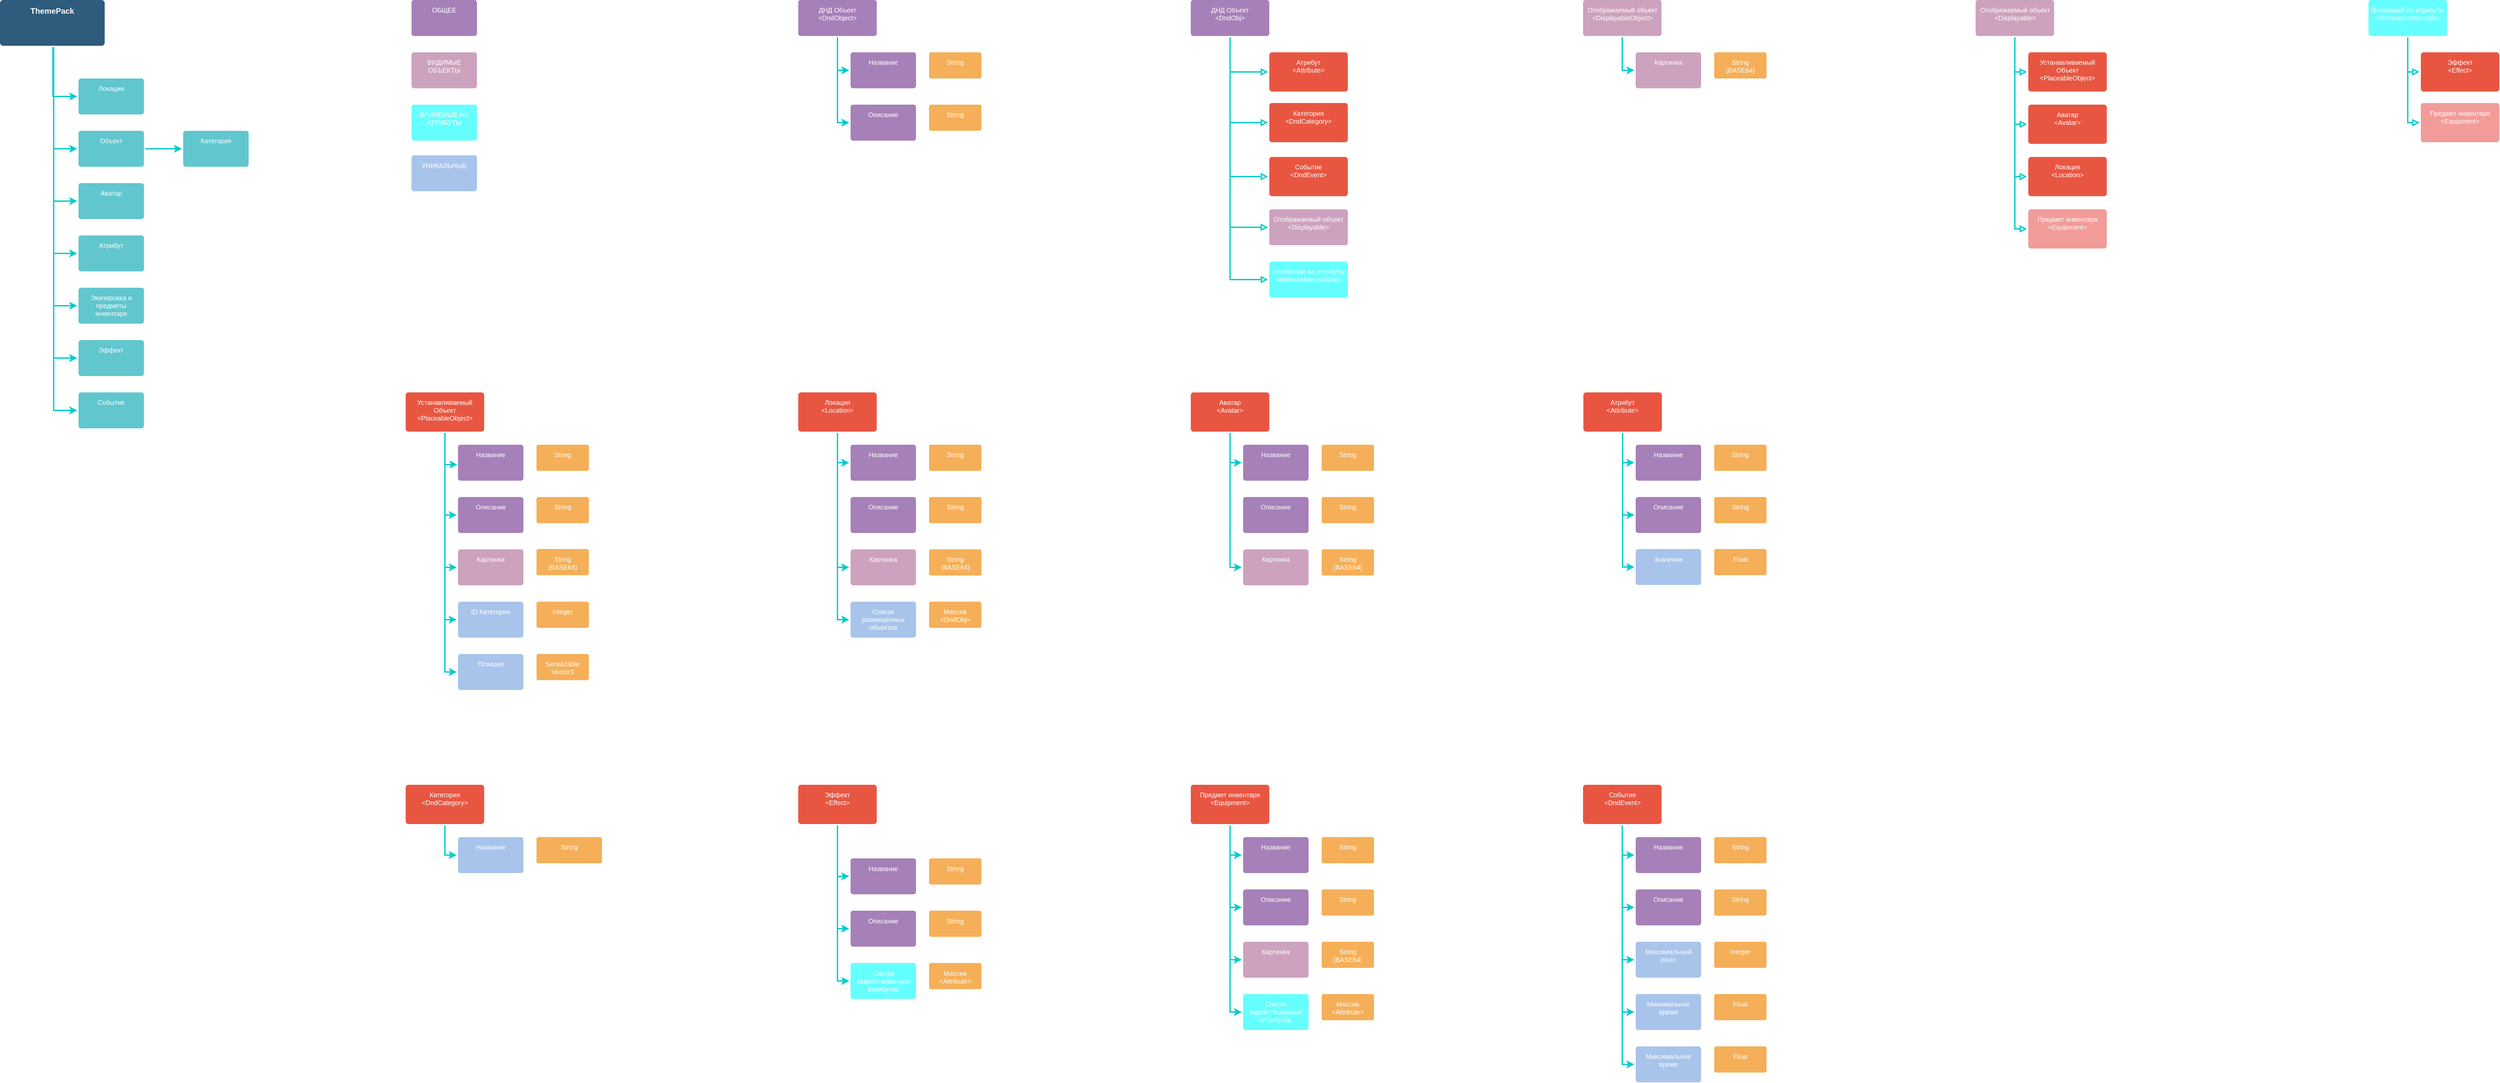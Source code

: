 <mxfile version="11.1.4" type="device"><diagram id="6a731a19-8d31-9384-78a2-239565b7b9f0" name="Page-1"><mxGraphModel dx="3940" dy="3247" grid="1" gridSize="10" guides="1" tooltips="1" connect="1" arrows="1" fold="1" page="1" pageScale="1" pageWidth="600" pageHeight="600" background="#ffffff" math="0" shadow="0"><root><mxCell id="0"/><mxCell id="1" parent="0"/><mxCell id="8OtCLnbZRmKWLnmzmBWZ-3" style="edgeStyle=orthogonalEdgeStyle;rounded=0;orthogonalLoop=1;jettySize=auto;html=1;entryX=0;entryY=0.5;entryDx=0;entryDy=0;strokeWidth=2;strokeColor=#00CCCC;" parent="1" source="8OtCLnbZRmKWLnmzmBWZ-1" target="8OtCLnbZRmKWLnmzmBWZ-2" edge="1"><mxGeometry relative="1" as="geometry"><Array as="points"><mxPoint x="301" y="-412"/></Array></mxGeometry></mxCell><mxCell id="8OtCLnbZRmKWLnmzmBWZ-11" style="edgeStyle=orthogonalEdgeStyle;rounded=0;orthogonalLoop=1;jettySize=auto;html=1;entryX=0;entryY=0.5;entryDx=0;entryDy=0;strokeColor=#00CCCC;strokeWidth=2;" parent="1" source="8OtCLnbZRmKWLnmzmBWZ-1" target="8OtCLnbZRmKWLnmzmBWZ-4" edge="1"><mxGeometry relative="1" as="geometry"><Array as="points"><mxPoint x="302" y="-333"/></Array></mxGeometry></mxCell><mxCell id="8OtCLnbZRmKWLnmzmBWZ-12" style="edgeStyle=orthogonalEdgeStyle;rounded=0;orthogonalLoop=1;jettySize=auto;html=1;entryX=0;entryY=0.5;entryDx=0;entryDy=0;strokeColor=#00CCCC;strokeWidth=2;" parent="1" source="8OtCLnbZRmKWLnmzmBWZ-1" target="8OtCLnbZRmKWLnmzmBWZ-6" edge="1"><mxGeometry relative="1" as="geometry"><Array as="points"><mxPoint x="302" y="-253"/></Array></mxGeometry></mxCell><mxCell id="8OtCLnbZRmKWLnmzmBWZ-13" style="edgeStyle=orthogonalEdgeStyle;rounded=0;orthogonalLoop=1;jettySize=auto;html=1;entryX=0;entryY=0.5;entryDx=0;entryDy=0;strokeColor=#00CCCC;strokeWidth=2;" parent="1" source="8OtCLnbZRmKWLnmzmBWZ-1" target="8OtCLnbZRmKWLnmzmBWZ-7" edge="1"><mxGeometry relative="1" as="geometry"><Array as="points"><mxPoint x="302" y="-173"/></Array></mxGeometry></mxCell><mxCell id="8OtCLnbZRmKWLnmzmBWZ-15" style="edgeStyle=orthogonalEdgeStyle;rounded=0;orthogonalLoop=1;jettySize=auto;html=1;entryX=0;entryY=0.5;entryDx=0;entryDy=0;strokeColor=#00CCCC;strokeWidth=2;" parent="1" source="8OtCLnbZRmKWLnmzmBWZ-1" target="8OtCLnbZRmKWLnmzmBWZ-8" edge="1"><mxGeometry relative="1" as="geometry"><Array as="points"><mxPoint x="302" y="-93"/></Array></mxGeometry></mxCell><mxCell id="8OtCLnbZRmKWLnmzmBWZ-16" style="edgeStyle=orthogonalEdgeStyle;rounded=0;orthogonalLoop=1;jettySize=auto;html=1;entryX=0;entryY=0.5;entryDx=0;entryDy=0;strokeColor=#00CCCC;strokeWidth=2;" parent="1" source="8OtCLnbZRmKWLnmzmBWZ-1" target="8OtCLnbZRmKWLnmzmBWZ-9" edge="1"><mxGeometry relative="1" as="geometry"><Array as="points"><mxPoint x="302" y="-13"/></Array></mxGeometry></mxCell><mxCell id="8OtCLnbZRmKWLnmzmBWZ-17" style="edgeStyle=orthogonalEdgeStyle;rounded=0;orthogonalLoop=1;jettySize=auto;html=1;entryX=0;entryY=0.5;entryDx=0;entryDy=0;strokeColor=#00CCCC;strokeWidth=2;" parent="1" source="8OtCLnbZRmKWLnmzmBWZ-1" target="8OtCLnbZRmKWLnmzmBWZ-10" edge="1"><mxGeometry relative="1" as="geometry"><Array as="points"><mxPoint x="302" y="67"/></Array></mxGeometry></mxCell><mxCell id="8OtCLnbZRmKWLnmzmBWZ-1" value="ThemePack" style="rounded=1;whiteSpace=wrap;html=1;shadow=0;labelBackgroundColor=none;strokeColor=none;strokeWidth=3;fillColor=#2F5B7C;fontFamily=Helvetica;fontSize=12;fontColor=#FFFFFF;align=center;fontStyle=1;spacing=5;arcSize=7;perimeterSpacing=2;verticalAlign=top;" parent="1" vertex="1"><mxGeometry x="220" y="-560" width="160" height="70" as="geometry"/></mxCell><mxCell id="8OtCLnbZRmKWLnmzmBWZ-2" value="Локация" style="rounded=1;whiteSpace=wrap;html=1;shadow=0;labelBackgroundColor=none;strokeColor=none;strokeWidth=3;fillColor=#61C6CE;fontFamily=Helvetica;fontSize=10;fontColor=#FFFFFF;align=center;spacing=5;fontStyle=0;arcSize=7;perimeterSpacing=2;verticalAlign=top;" parent="1" vertex="1"><mxGeometry x="340" y="-440" width="100" height="55" as="geometry"/></mxCell><mxCell id="8OtCLnbZRmKWLnmzmBWZ-19" style="edgeStyle=orthogonalEdgeStyle;rounded=0;orthogonalLoop=1;jettySize=auto;html=1;entryX=0;entryY=0.5;entryDx=0;entryDy=0;strokeColor=#00CCCC;strokeWidth=2;" parent="1" source="8OtCLnbZRmKWLnmzmBWZ-4" target="8OtCLnbZRmKWLnmzmBWZ-18" edge="1"><mxGeometry relative="1" as="geometry"/></mxCell><mxCell id="8OtCLnbZRmKWLnmzmBWZ-4" value="Объект" style="rounded=1;whiteSpace=wrap;html=1;shadow=0;labelBackgroundColor=none;strokeColor=none;strokeWidth=3;fillColor=#61C6CE;fontFamily=Helvetica;fontSize=10;fontColor=#FFFFFF;align=center;spacing=5;fontStyle=0;arcSize=7;perimeterSpacing=2;verticalAlign=top;" parent="1" vertex="1"><mxGeometry x="340" y="-360" width="100" height="55" as="geometry"/></mxCell><mxCell id="8OtCLnbZRmKWLnmzmBWZ-6" value="Аватар" style="rounded=1;whiteSpace=wrap;html=1;shadow=0;labelBackgroundColor=none;strokeColor=none;strokeWidth=3;fillColor=#61C6CE;fontFamily=Helvetica;fontSize=10;fontColor=#FFFFFF;align=center;spacing=5;fontStyle=0;arcSize=7;perimeterSpacing=2;verticalAlign=top;" parent="1" vertex="1"><mxGeometry x="340" y="-280" width="100" height="55" as="geometry"/></mxCell><mxCell id="8OtCLnbZRmKWLnmzmBWZ-7" value="Атрибут" style="rounded=1;whiteSpace=wrap;html=1;shadow=0;labelBackgroundColor=none;strokeColor=none;strokeWidth=3;fillColor=#61C6CE;fontFamily=Helvetica;fontSize=10;fontColor=#FFFFFF;align=center;spacing=5;fontStyle=0;arcSize=7;perimeterSpacing=2;verticalAlign=top;" parent="1" vertex="1"><mxGeometry x="340" y="-200" width="100" height="55" as="geometry"/></mxCell><mxCell id="8OtCLnbZRmKWLnmzmBWZ-8" value="Экипировка и предметы инвентаря" style="rounded=1;whiteSpace=wrap;html=1;shadow=0;labelBackgroundColor=none;strokeColor=none;strokeWidth=3;fillColor=#61C6CE;fontFamily=Helvetica;fontSize=10;fontColor=#FFFFFF;align=center;spacing=5;fontStyle=0;arcSize=7;perimeterSpacing=2;verticalAlign=top;" parent="1" vertex="1"><mxGeometry x="340" y="-120" width="100" height="55" as="geometry"/></mxCell><mxCell id="8OtCLnbZRmKWLnmzmBWZ-9" value="Эффект" style="rounded=1;whiteSpace=wrap;html=1;shadow=0;labelBackgroundColor=none;strokeColor=none;strokeWidth=3;fillColor=#61C6CE;fontFamily=Helvetica;fontSize=10;fontColor=#FFFFFF;align=center;spacing=5;fontStyle=0;arcSize=7;perimeterSpacing=2;verticalAlign=top;" parent="1" vertex="1"><mxGeometry x="340" y="-40" width="100" height="55" as="geometry"/></mxCell><mxCell id="8OtCLnbZRmKWLnmzmBWZ-10" value="Событие" style="rounded=1;whiteSpace=wrap;html=1;shadow=0;labelBackgroundColor=none;strokeColor=none;strokeWidth=3;fillColor=#61C6CE;fontFamily=Helvetica;fontSize=10;fontColor=#FFFFFF;align=center;spacing=5;fontStyle=0;arcSize=7;perimeterSpacing=2;verticalAlign=top;" parent="1" vertex="1"><mxGeometry x="340" y="40" width="100" height="55" as="geometry"/></mxCell><mxCell id="8OtCLnbZRmKWLnmzmBWZ-18" value="Категория" style="rounded=1;whiteSpace=wrap;html=1;shadow=0;labelBackgroundColor=none;strokeColor=none;strokeWidth=3;fillColor=#61C6CE;fontFamily=Helvetica;fontSize=10;fontColor=#FFFFFF;align=center;spacing=5;fontStyle=0;arcSize=7;perimeterSpacing=2;verticalAlign=top;" parent="1" vertex="1"><mxGeometry x="500" y="-360" width="100" height="55" as="geometry"/></mxCell><mxCell id="8OtCLnbZRmKWLnmzmBWZ-22" style="edgeStyle=orthogonalEdgeStyle;rounded=0;orthogonalLoop=1;jettySize=auto;html=1;entryX=0;entryY=0.5;entryDx=0;entryDy=0;strokeColor=#00CCCC;strokeWidth=2;" parent="1" source="8OtCLnbZRmKWLnmzmBWZ-20" target="8OtCLnbZRmKWLnmzmBWZ-21" edge="1"><mxGeometry relative="1" as="geometry"><Array as="points"><mxPoint x="1500" y="148"/></Array></mxGeometry></mxCell><mxCell id="8OtCLnbZRmKWLnmzmBWZ-24" style="edgeStyle=orthogonalEdgeStyle;rounded=0;orthogonalLoop=1;jettySize=auto;html=1;entryX=0;entryY=0.5;entryDx=0;entryDy=0;strokeColor=#00CCCC;strokeWidth=2;" parent="1" source="8OtCLnbZRmKWLnmzmBWZ-20" target="8OtCLnbZRmKWLnmzmBWZ-23" edge="1"><mxGeometry relative="1" as="geometry"><Array as="points"><mxPoint x="1500" y="308"/></Array></mxGeometry></mxCell><mxCell id="8OtCLnbZRmKWLnmzmBWZ-51" style="edgeStyle=orthogonalEdgeStyle;rounded=0;orthogonalLoop=1;jettySize=auto;html=1;entryX=0;entryY=0.5;entryDx=0;entryDy=0;strokeColor=#00CCCC;strokeWidth=2;" parent="1" source="8OtCLnbZRmKWLnmzmBWZ-20" target="8OtCLnbZRmKWLnmzmBWZ-50" edge="1"><mxGeometry relative="1" as="geometry"><Array as="points"><mxPoint x="1500" y="388"/></Array></mxGeometry></mxCell><mxCell id="8OtCLnbZRmKWLnmzmBWZ-20" value="Локация&lt;br&gt;&amp;lt;Location&amp;gt;" style="rounded=1;whiteSpace=wrap;html=1;shadow=0;labelBackgroundColor=none;strokeColor=none;strokeWidth=3;fillColor=#E85642;fontFamily=Helvetica;fontSize=10;fontColor=#FFFFFF;align=center;spacing=5;fontStyle=0;arcSize=7;perimeterSpacing=2;verticalAlign=top;" parent="1" vertex="1"><mxGeometry x="1440" y="40" width="120" height="60" as="geometry"/></mxCell><mxCell id="8OtCLnbZRmKWLnmzmBWZ-21" value="Название" style="rounded=1;whiteSpace=wrap;html=1;shadow=0;labelBackgroundColor=none;strokeColor=none;strokeWidth=3;fillColor=#A680B8;fontFamily=Helvetica;fontSize=10;fontColor=#FFFFFF;align=center;spacing=5;fontStyle=0;arcSize=7;perimeterSpacing=2;verticalAlign=top;" parent="1" vertex="1"><mxGeometry x="1520" y="120" width="100" height="55" as="geometry"/></mxCell><mxCell id="8OtCLnbZRmKWLnmzmBWZ-23" value="Картинка" style="rounded=1;whiteSpace=wrap;html=1;shadow=0;labelBackgroundColor=none;strokeColor=none;strokeWidth=3;fillColor=#CDA2BE;fontFamily=Helvetica;fontSize=10;fontColor=#FFFFFF;align=center;spacing=5;fontStyle=0;arcSize=7;perimeterSpacing=2;verticalAlign=top;" parent="1" vertex="1"><mxGeometry x="1520" y="280" width="100" height="55" as="geometry"/></mxCell><mxCell id="8OtCLnbZRmKWLnmzmBWZ-37" style="edgeStyle=orthogonalEdgeStyle;rounded=0;orthogonalLoop=1;jettySize=auto;html=1;entryX=0.01;entryY=0.549;entryDx=0;entryDy=0;entryPerimeter=0;strokeColor=#00CCCC;strokeWidth=2;" parent="1" source="8OtCLnbZRmKWLnmzmBWZ-25" target="8OtCLnbZRmKWLnmzmBWZ-26" edge="1"><mxGeometry relative="1" as="geometry"><Array as="points"><mxPoint x="900" y="150"/></Array></mxGeometry></mxCell><mxCell id="8OtCLnbZRmKWLnmzmBWZ-39" style="edgeStyle=orthogonalEdgeStyle;rounded=0;orthogonalLoop=1;jettySize=auto;html=1;entryX=0;entryY=0.5;entryDx=0;entryDy=0;strokeColor=#00CCCC;strokeWidth=2;" parent="1" source="8OtCLnbZRmKWLnmzmBWZ-25" target="8OtCLnbZRmKWLnmzmBWZ-38" edge="1"><mxGeometry relative="1" as="geometry"><Array as="points"><mxPoint x="900" y="308"/></Array></mxGeometry></mxCell><mxCell id="8OtCLnbZRmKWLnmzmBWZ-41" style="edgeStyle=orthogonalEdgeStyle;rounded=0;orthogonalLoop=1;jettySize=auto;html=1;entryX=0;entryY=0.5;entryDx=0;entryDy=0;strokeColor=#00CCCC;strokeWidth=2;" parent="1" source="8OtCLnbZRmKWLnmzmBWZ-25" target="8OtCLnbZRmKWLnmzmBWZ-40" edge="1"><mxGeometry relative="1" as="geometry"><Array as="points"><mxPoint x="900" y="387"/></Array></mxGeometry></mxCell><mxCell id="8OtCLnbZRmKWLnmzmBWZ-43" style="edgeStyle=orthogonalEdgeStyle;rounded=0;orthogonalLoop=1;jettySize=auto;html=1;entryX=0;entryY=0.5;entryDx=0;entryDy=0;strokeColor=#00CCCC;strokeWidth=2;" parent="1" source="8OtCLnbZRmKWLnmzmBWZ-25" target="8OtCLnbZRmKWLnmzmBWZ-42" edge="1"><mxGeometry relative="1" as="geometry"><Array as="points"><mxPoint x="900" y="467"/></Array></mxGeometry></mxCell><mxCell id="8OtCLnbZRmKWLnmzmBWZ-91" style="edgeStyle=orthogonalEdgeStyle;rounded=0;orthogonalLoop=1;jettySize=auto;html=1;entryX=0;entryY=0.5;entryDx=0;entryDy=0;strokeColor=#00CCCC;strokeWidth=2;" parent="1" source="8OtCLnbZRmKWLnmzmBWZ-25" target="8OtCLnbZRmKWLnmzmBWZ-87" edge="1"><mxGeometry relative="1" as="geometry"><Array as="points"><mxPoint x="900" y="228"/></Array></mxGeometry></mxCell><mxCell id="8OtCLnbZRmKWLnmzmBWZ-25" value="Устанавливаемый Объект&lt;br&gt;&amp;lt;PlaceableObject&amp;gt;" style="rounded=1;whiteSpace=wrap;html=1;shadow=0;labelBackgroundColor=none;strokeColor=none;strokeWidth=3;fillColor=#E85642;fontFamily=Helvetica;fontSize=10;fontColor=#FFFFFF;align=center;spacing=5;fontStyle=0;arcSize=7;perimeterSpacing=2;verticalAlign=top;" parent="1" vertex="1"><mxGeometry x="840" y="40" width="120" height="60" as="geometry"/></mxCell><mxCell id="8OtCLnbZRmKWLnmzmBWZ-26" value="Название" style="rounded=1;whiteSpace=wrap;html=1;shadow=0;labelBackgroundColor=none;strokeColor=none;strokeWidth=3;fillColor=#A680B8;fontFamily=Helvetica;fontSize=10;fontColor=#FFFFFF;align=center;spacing=5;fontStyle=0;arcSize=7;perimeterSpacing=2;verticalAlign=top;" parent="1" vertex="1"><mxGeometry x="920" y="120" width="100" height="55" as="geometry"/></mxCell><mxCell id="8OtCLnbZRmKWLnmzmBWZ-38" value="Картинка" style="rounded=1;whiteSpace=wrap;html=1;shadow=0;labelBackgroundColor=none;strokeColor=none;strokeWidth=3;fillColor=#CDA2BE;fontFamily=Helvetica;fontSize=10;fontColor=#FFFFFF;align=center;spacing=5;fontStyle=0;arcSize=7;perimeterSpacing=2;verticalAlign=top;" parent="1" vertex="1"><mxGeometry x="920" y="280" width="100" height="55" as="geometry"/></mxCell><mxCell id="8OtCLnbZRmKWLnmzmBWZ-40" value="ID Категории" style="rounded=1;whiteSpace=wrap;html=1;shadow=0;labelBackgroundColor=none;strokeColor=none;strokeWidth=3;fillColor=#A9C4EB;fontFamily=Helvetica;fontSize=10;fontColor=#FFFFFF;align=center;spacing=5;fontStyle=0;arcSize=7;perimeterSpacing=2;verticalAlign=top;" parent="1" vertex="1"><mxGeometry x="920" y="360" width="100" height="55" as="geometry"/></mxCell><mxCell id="8OtCLnbZRmKWLnmzmBWZ-42" value="Позиция" style="rounded=1;whiteSpace=wrap;html=1;shadow=0;labelBackgroundColor=none;strokeColor=none;strokeWidth=3;fillColor=#A9C4EB;fontFamily=Helvetica;fontSize=10;fontColor=#FFFFFF;align=center;spacing=5;fontStyle=0;arcSize=7;perimeterSpacing=2;verticalAlign=top;" parent="1" vertex="1"><mxGeometry x="920" y="440" width="100" height="55" as="geometry"/></mxCell><mxCell id="8OtCLnbZRmKWLnmzmBWZ-45" value="String" style="rounded=1;whiteSpace=wrap;html=1;shadow=0;labelBackgroundColor=none;strokeColor=none;strokeWidth=3;fillColor=#F5AF58;fontFamily=Helvetica;fontSize=10;fontColor=#FFFFFF;align=center;spacing=5;arcSize=7;perimeterSpacing=2;fontStyle=0;verticalAlign=top;" parent="1" vertex="1"><mxGeometry x="1040" y="120" width="80" height="40" as="geometry"/></mxCell><mxCell id="8OtCLnbZRmKWLnmzmBWZ-46" value="String&lt;br&gt;(BASE64)" style="rounded=1;whiteSpace=wrap;html=1;shadow=0;labelBackgroundColor=none;strokeColor=none;strokeWidth=3;fillColor=#F5AF58;fontFamily=Helvetica;fontSize=10;fontColor=#FFFFFF;align=center;spacing=5;arcSize=7;perimeterSpacing=2;fontStyle=0;verticalAlign=top;" parent="1" vertex="1"><mxGeometry x="1040" y="279.5" width="80" height="40" as="geometry"/></mxCell><mxCell id="8OtCLnbZRmKWLnmzmBWZ-47" value="Integer" style="rounded=1;whiteSpace=wrap;html=1;shadow=0;labelBackgroundColor=none;strokeColor=none;strokeWidth=3;fillColor=#F5AF58;fontFamily=Helvetica;fontSize=10;fontColor=#FFFFFF;align=center;spacing=5;arcSize=7;perimeterSpacing=2;fontStyle=0;verticalAlign=top;" parent="1" vertex="1"><mxGeometry x="1040" y="360" width="80" height="40" as="geometry"/></mxCell><mxCell id="8OtCLnbZRmKWLnmzmBWZ-48" value="Serializable Vector3" style="rounded=1;whiteSpace=wrap;html=1;shadow=0;labelBackgroundColor=none;strokeColor=none;strokeWidth=3;fillColor=#F5AF58;fontFamily=Helvetica;fontSize=10;fontColor=#FFFFFF;align=center;spacing=5;arcSize=7;perimeterSpacing=2;fontStyle=0;verticalAlign=top;" parent="1" vertex="1"><mxGeometry x="1040" y="440" width="80" height="40" as="geometry"/></mxCell><mxCell id="8OtCLnbZRmKWLnmzmBWZ-50" value="Список размещенных объектов" style="rounded=1;whiteSpace=wrap;html=1;shadow=0;labelBackgroundColor=none;strokeColor=none;strokeWidth=3;fillColor=#A9C4EB;fontFamily=Helvetica;fontSize=10;fontColor=#FFFFFF;align=center;spacing=5;fontStyle=0;arcSize=7;perimeterSpacing=2;verticalAlign=top;" parent="1" vertex="1"><mxGeometry x="1520" y="360" width="100" height="55" as="geometry"/></mxCell><mxCell id="8OtCLnbZRmKWLnmzmBWZ-52" value="String" style="rounded=1;whiteSpace=wrap;html=1;shadow=0;labelBackgroundColor=none;strokeColor=none;strokeWidth=3;fillColor=#F5AF58;fontFamily=Helvetica;fontSize=10;fontColor=#FFFFFF;align=center;spacing=5;arcSize=7;perimeterSpacing=2;fontStyle=0;verticalAlign=top;" parent="1" vertex="1"><mxGeometry x="1640" y="120" width="80" height="40" as="geometry"/></mxCell><mxCell id="8OtCLnbZRmKWLnmzmBWZ-54" value="String&lt;br&gt;(BASE64)" style="rounded=1;whiteSpace=wrap;html=1;shadow=0;labelBackgroundColor=none;strokeColor=none;strokeWidth=3;fillColor=#F5AF58;fontFamily=Helvetica;fontSize=10;fontColor=#FFFFFF;align=center;spacing=5;arcSize=7;perimeterSpacing=2;fontStyle=0;verticalAlign=top;" parent="1" vertex="1"><mxGeometry x="1640" y="280" width="80" height="40" as="geometry"/></mxCell><mxCell id="8OtCLnbZRmKWLnmzmBWZ-56" value="Массив &amp;lt;DndObj&amp;gt;" style="rounded=1;whiteSpace=wrap;html=1;shadow=0;labelBackgroundColor=none;strokeColor=none;strokeWidth=3;fillColor=#F5AF58;fontFamily=Helvetica;fontSize=10;fontColor=#FFFFFF;align=center;spacing=5;arcSize=7;perimeterSpacing=2;fontStyle=0;verticalAlign=top;" parent="1" vertex="1"><mxGeometry x="1640" y="360" width="80" height="40" as="geometry"/></mxCell><mxCell id="8OtCLnbZRmKWLnmzmBWZ-61" style="edgeStyle=orthogonalEdgeStyle;rounded=0;orthogonalLoop=1;jettySize=auto;html=1;entryX=0;entryY=0.5;entryDx=0;entryDy=0;strokeColor=#00CCCC;strokeWidth=2;" parent="1" source="8OtCLnbZRmKWLnmzmBWZ-57" target="8OtCLnbZRmKWLnmzmBWZ-59" edge="1"><mxGeometry relative="1" as="geometry"><Array as="points"><mxPoint x="900" y="748"/></Array></mxGeometry></mxCell><mxCell id="8OtCLnbZRmKWLnmzmBWZ-57" value="Категория&lt;br&gt;&amp;lt;DndCategory&amp;gt;" style="rounded=1;whiteSpace=wrap;html=1;shadow=0;labelBackgroundColor=none;strokeColor=none;strokeWidth=3;fillColor=#E85642;fontFamily=Helvetica;fontSize=10;fontColor=#FFFFFF;align=center;spacing=5;fontStyle=0;arcSize=7;perimeterSpacing=2;verticalAlign=top;" parent="1" vertex="1"><mxGeometry x="840" y="640" width="120" height="60" as="geometry"/></mxCell><mxCell id="8OtCLnbZRmKWLnmzmBWZ-59" value="Название" style="rounded=1;whiteSpace=wrap;html=1;shadow=0;labelBackgroundColor=none;strokeColor=none;strokeWidth=3;fillColor=#A9C4EB;fontFamily=Helvetica;fontSize=10;fontColor=#FFFFFF;align=center;spacing=5;fontStyle=0;arcSize=7;perimeterSpacing=2;verticalAlign=top;" parent="1" vertex="1"><mxGeometry x="920" y="720" width="100" height="55" as="geometry"/></mxCell><mxCell id="8OtCLnbZRmKWLnmzmBWZ-60" value="String" style="rounded=1;whiteSpace=wrap;html=1;shadow=0;labelBackgroundColor=none;strokeColor=none;strokeWidth=3;fillColor=#F5AF58;fontFamily=Helvetica;fontSize=10;fontColor=#FFFFFF;align=center;spacing=5;arcSize=7;perimeterSpacing=2;fontStyle=0;verticalAlign=top;" parent="1" vertex="1"><mxGeometry x="1040" y="720" width="100" height="40" as="geometry"/></mxCell><mxCell id="8OtCLnbZRmKWLnmzmBWZ-67" style="edgeStyle=orthogonalEdgeStyle;rounded=0;orthogonalLoop=1;jettySize=auto;html=1;entryX=0;entryY=0.5;entryDx=0;entryDy=0;strokeColor=#00CCCC;strokeWidth=2;" parent="1" source="8OtCLnbZRmKWLnmzmBWZ-62" target="8OtCLnbZRmKWLnmzmBWZ-63" edge="1"><mxGeometry relative="1" as="geometry"><Array as="points"><mxPoint x="2100" y="148"/></Array></mxGeometry></mxCell><mxCell id="8OtCLnbZRmKWLnmzmBWZ-68" style="edgeStyle=orthogonalEdgeStyle;rounded=0;orthogonalLoop=1;jettySize=auto;html=1;entryX=0;entryY=0.5;entryDx=0;entryDy=0;strokeColor=#00CCCC;strokeWidth=2;" parent="1" source="8OtCLnbZRmKWLnmzmBWZ-62" target="8OtCLnbZRmKWLnmzmBWZ-64" edge="1"><mxGeometry relative="1" as="geometry"><Array as="points"><mxPoint x="2100" y="308"/></Array></mxGeometry></mxCell><mxCell id="8OtCLnbZRmKWLnmzmBWZ-62" value="Аватар&lt;br&gt;&amp;lt;Avatar&amp;gt;" style="rounded=1;whiteSpace=wrap;html=1;shadow=0;labelBackgroundColor=none;strokeColor=none;strokeWidth=3;fillColor=#E85642;fontFamily=Helvetica;fontSize=10;fontColor=#FFFFFF;align=center;spacing=5;fontStyle=0;arcSize=7;perimeterSpacing=2;verticalAlign=top;" parent="1" vertex="1"><mxGeometry x="2040" y="40" width="120" height="60" as="geometry"/></mxCell><mxCell id="8OtCLnbZRmKWLnmzmBWZ-63" value="Название" style="rounded=1;whiteSpace=wrap;html=1;shadow=0;labelBackgroundColor=none;strokeColor=none;strokeWidth=3;fillColor=#A680B8;fontFamily=Helvetica;fontSize=10;fontColor=#FFFFFF;align=center;spacing=5;fontStyle=0;arcSize=7;perimeterSpacing=2;verticalAlign=top;" parent="1" vertex="1"><mxGeometry x="2120" y="120" width="100" height="55" as="geometry"/></mxCell><mxCell id="8OtCLnbZRmKWLnmzmBWZ-64" value="Картинка" style="rounded=1;whiteSpace=wrap;html=1;shadow=0;labelBackgroundColor=none;strokeColor=none;strokeWidth=3;fillColor=#CDA2BE;fontFamily=Helvetica;fontSize=10;fontColor=#FFFFFF;align=center;spacing=5;fontStyle=0;arcSize=7;perimeterSpacing=2;verticalAlign=top;" parent="1" vertex="1"><mxGeometry x="2120" y="280" width="100" height="55" as="geometry"/></mxCell><mxCell id="8OtCLnbZRmKWLnmzmBWZ-65" value="String" style="rounded=1;whiteSpace=wrap;html=1;shadow=0;labelBackgroundColor=none;strokeColor=none;strokeWidth=3;fillColor=#F5AF58;fontFamily=Helvetica;fontSize=10;fontColor=#FFFFFF;align=center;spacing=5;arcSize=7;perimeterSpacing=2;fontStyle=0;verticalAlign=top;" parent="1" vertex="1"><mxGeometry x="2240" y="120" width="80" height="40" as="geometry"/></mxCell><mxCell id="8OtCLnbZRmKWLnmzmBWZ-66" value="String&lt;br&gt;(BASE64)" style="rounded=1;whiteSpace=wrap;html=1;shadow=0;labelBackgroundColor=none;strokeColor=none;strokeWidth=3;fillColor=#F5AF58;fontFamily=Helvetica;fontSize=10;fontColor=#FFFFFF;align=center;spacing=5;arcSize=7;perimeterSpacing=2;fontStyle=0;verticalAlign=top;" parent="1" vertex="1"><mxGeometry x="2240" y="280" width="80" height="40" as="geometry"/></mxCell><mxCell id="8OtCLnbZRmKWLnmzmBWZ-73" style="edgeStyle=orthogonalEdgeStyle;rounded=0;orthogonalLoop=1;jettySize=auto;html=1;entryX=0;entryY=0.5;entryDx=0;entryDy=0;strokeColor=#00CCCC;strokeWidth=2;" parent="1" source="8OtCLnbZRmKWLnmzmBWZ-69" target="8OtCLnbZRmKWLnmzmBWZ-71" edge="1"><mxGeometry relative="1" as="geometry"><Array as="points"><mxPoint x="2700" y="148"/></Array></mxGeometry></mxCell><mxCell id="8OtCLnbZRmKWLnmzmBWZ-76" style="edgeStyle=orthogonalEdgeStyle;rounded=0;orthogonalLoop=1;jettySize=auto;html=1;entryX=0;entryY=0.5;entryDx=0;entryDy=0;strokeColor=#00CCCC;strokeWidth=2;" parent="1" source="8OtCLnbZRmKWLnmzmBWZ-69" target="8OtCLnbZRmKWLnmzmBWZ-74" edge="1"><mxGeometry relative="1" as="geometry"><Array as="points"><mxPoint x="2700" y="307"/></Array></mxGeometry></mxCell><mxCell id="8OtCLnbZRmKWLnmzmBWZ-101" style="edgeStyle=orthogonalEdgeStyle;rounded=0;orthogonalLoop=1;jettySize=auto;html=1;entryX=0;entryY=0.5;entryDx=0;entryDy=0;strokeColor=#00CCCC;strokeWidth=2;" parent="1" source="8OtCLnbZRmKWLnmzmBWZ-69" target="8OtCLnbZRmKWLnmzmBWZ-98" edge="1"><mxGeometry relative="1" as="geometry"><Array as="points"><mxPoint x="2700" y="227"/></Array></mxGeometry></mxCell><mxCell id="8OtCLnbZRmKWLnmzmBWZ-69" value="Атрибут&lt;br&gt;&amp;lt;Attribute&amp;gt;" style="rounded=1;whiteSpace=wrap;html=1;shadow=0;labelBackgroundColor=none;strokeColor=none;strokeWidth=3;fillColor=#E85642;fontFamily=Helvetica;fontSize=10;fontColor=#FFFFFF;align=center;spacing=5;fontStyle=0;arcSize=7;perimeterSpacing=2;verticalAlign=top;" parent="1" vertex="1"><mxGeometry x="2640" y="40" width="120" height="60" as="geometry"/></mxCell><mxCell id="8OtCLnbZRmKWLnmzmBWZ-71" value="Название" style="rounded=1;whiteSpace=wrap;html=1;shadow=0;labelBackgroundColor=none;strokeColor=none;strokeWidth=3;fillColor=#A680B8;fontFamily=Helvetica;fontSize=10;fontColor=#FFFFFF;align=center;spacing=5;fontStyle=0;arcSize=7;perimeterSpacing=2;verticalAlign=top;" parent="1" vertex="1"><mxGeometry x="2720" y="120" width="100" height="55" as="geometry"/></mxCell><mxCell id="8OtCLnbZRmKWLnmzmBWZ-72" value="String" style="rounded=1;whiteSpace=wrap;html=1;shadow=0;labelBackgroundColor=none;strokeColor=none;strokeWidth=3;fillColor=#F5AF58;fontFamily=Helvetica;fontSize=10;fontColor=#FFFFFF;align=center;spacing=5;arcSize=7;perimeterSpacing=2;fontStyle=0;verticalAlign=top;" parent="1" vertex="1"><mxGeometry x="2840" y="120" width="80" height="40" as="geometry"/></mxCell><mxCell id="8OtCLnbZRmKWLnmzmBWZ-74" value="Значение" style="rounded=1;whiteSpace=wrap;html=1;shadow=0;labelBackgroundColor=none;strokeColor=none;strokeWidth=3;fillColor=#A9C4EB;fontFamily=Helvetica;fontSize=10;fontColor=#FFFFFF;align=center;spacing=5;fontStyle=0;arcSize=7;perimeterSpacing=2;verticalAlign=top;" parent="1" vertex="1"><mxGeometry x="2720" y="279.5" width="100" height="55" as="geometry"/></mxCell><mxCell id="8OtCLnbZRmKWLnmzmBWZ-75" value="Float" style="rounded=1;whiteSpace=wrap;html=1;shadow=0;labelBackgroundColor=none;strokeColor=none;strokeWidth=3;fillColor=#F5AF58;fontFamily=Helvetica;fontSize=10;fontColor=#FFFFFF;align=center;spacing=5;arcSize=7;perimeterSpacing=2;fontStyle=0;verticalAlign=top;" parent="1" vertex="1"><mxGeometry x="2840" y="279.5" width="80" height="40" as="geometry"/></mxCell><mxCell id="8OtCLnbZRmKWLnmzmBWZ-84" style="edgeStyle=orthogonalEdgeStyle;rounded=0;orthogonalLoop=1;jettySize=auto;html=1;entryX=0;entryY=0.5;entryDx=0;entryDy=0;strokeColor=#00CCCC;strokeWidth=2;" parent="1" source="8OtCLnbZRmKWLnmzmBWZ-77" target="8OtCLnbZRmKWLnmzmBWZ-78" edge="1"><mxGeometry relative="1" as="geometry"><Array as="points"><mxPoint x="2100" y="748"/></Array></mxGeometry></mxCell><mxCell id="8OtCLnbZRmKWLnmzmBWZ-85" style="edgeStyle=orthogonalEdgeStyle;rounded=0;orthogonalLoop=1;jettySize=auto;html=1;entryX=0;entryY=0.5;entryDx=0;entryDy=0;strokeColor=#00CCCC;strokeWidth=2;" parent="1" source="8OtCLnbZRmKWLnmzmBWZ-77" target="8OtCLnbZRmKWLnmzmBWZ-79" edge="1"><mxGeometry relative="1" as="geometry"><Array as="points"><mxPoint x="2100" y="908"/></Array></mxGeometry></mxCell><mxCell id="8OtCLnbZRmKWLnmzmBWZ-86" style="edgeStyle=orthogonalEdgeStyle;rounded=0;orthogonalLoop=1;jettySize=auto;html=1;entryX=0;entryY=0.5;entryDx=0;entryDy=0;strokeColor=#00CCCC;strokeWidth=2;" parent="1" source="8OtCLnbZRmKWLnmzmBWZ-77" target="8OtCLnbZRmKWLnmzmBWZ-82" edge="1"><mxGeometry relative="1" as="geometry"><Array as="points"><mxPoint x="2100" y="988"/></Array></mxGeometry></mxCell><mxCell id="8OtCLnbZRmKWLnmzmBWZ-100" style="edgeStyle=orthogonalEdgeStyle;rounded=0;orthogonalLoop=1;jettySize=auto;html=1;entryX=0;entryY=0.5;entryDx=0;entryDy=0;strokeColor=#00CCCC;strokeWidth=2;" parent="1" source="8OtCLnbZRmKWLnmzmBWZ-77" target="8OtCLnbZRmKWLnmzmBWZ-96" edge="1"><mxGeometry relative="1" as="geometry"><Array as="points"><mxPoint x="2100" y="827"/></Array></mxGeometry></mxCell><mxCell id="8OtCLnbZRmKWLnmzmBWZ-77" value="Предмет инвентаря&lt;br&gt;&amp;lt;Equipment&amp;gt;" style="rounded=1;whiteSpace=wrap;html=1;shadow=0;labelBackgroundColor=none;strokeColor=none;strokeWidth=3;fillColor=#E85642;fontFamily=Helvetica;fontSize=10;fontColor=#FFFFFF;align=center;spacing=5;fontStyle=0;arcSize=7;perimeterSpacing=2;verticalAlign=top;" parent="1" vertex="1"><mxGeometry x="2040" y="640" width="120" height="60" as="geometry"/></mxCell><mxCell id="8OtCLnbZRmKWLnmzmBWZ-78" value="Название" style="rounded=1;whiteSpace=wrap;html=1;shadow=0;labelBackgroundColor=none;strokeColor=none;strokeWidth=3;fillColor=#A680B8;fontFamily=Helvetica;fontSize=10;fontColor=#FFFFFF;align=center;spacing=5;fontStyle=0;arcSize=7;perimeterSpacing=2;verticalAlign=top;" parent="1" vertex="1"><mxGeometry x="2120" y="720" width="100" height="55" as="geometry"/></mxCell><mxCell id="8OtCLnbZRmKWLnmzmBWZ-79" value="Картинка" style="rounded=1;whiteSpace=wrap;html=1;shadow=0;labelBackgroundColor=none;strokeColor=none;strokeWidth=3;fillColor=#CDA2BE;fontFamily=Helvetica;fontSize=10;fontColor=#FFFFFF;align=center;spacing=5;fontStyle=0;arcSize=7;perimeterSpacing=2;verticalAlign=top;" parent="1" vertex="1"><mxGeometry x="2120" y="880" width="100" height="55" as="geometry"/></mxCell><mxCell id="8OtCLnbZRmKWLnmzmBWZ-80" value="String" style="rounded=1;whiteSpace=wrap;html=1;shadow=0;labelBackgroundColor=none;strokeColor=none;strokeWidth=3;fillColor=#F5AF58;fontFamily=Helvetica;fontSize=10;fontColor=#FFFFFF;align=center;spacing=5;arcSize=7;perimeterSpacing=2;fontStyle=0;verticalAlign=top;" parent="1" vertex="1"><mxGeometry x="2240" y="720" width="80" height="40" as="geometry"/></mxCell><mxCell id="8OtCLnbZRmKWLnmzmBWZ-81" value="String&lt;br&gt;(BASE64)" style="rounded=1;whiteSpace=wrap;html=1;shadow=0;labelBackgroundColor=none;strokeColor=none;strokeWidth=3;fillColor=#F5AF58;fontFamily=Helvetica;fontSize=10;fontColor=#FFFFFF;align=center;spacing=5;arcSize=7;perimeterSpacing=2;fontStyle=0;verticalAlign=top;" parent="1" vertex="1"><mxGeometry x="2240" y="880" width="80" height="40" as="geometry"/></mxCell><mxCell id="8OtCLnbZRmKWLnmzmBWZ-82" value="Список задействованных атрибутов" style="rounded=1;whiteSpace=wrap;html=1;shadow=0;labelBackgroundColor=none;strokeColor=none;strokeWidth=3;fillColor=#66FFFF;fontFamily=Helvetica;fontSize=10;fontColor=#FFFFFF;align=center;spacing=5;fontStyle=0;arcSize=7;perimeterSpacing=2;verticalAlign=top;" parent="1" vertex="1"><mxGeometry x="2120" y="960" width="100" height="55" as="geometry"/></mxCell><mxCell id="8OtCLnbZRmKWLnmzmBWZ-83" value="Массив&lt;br&gt;&amp;lt;Attribute&amp;gt;" style="rounded=1;whiteSpace=wrap;html=1;shadow=0;labelBackgroundColor=none;strokeColor=none;strokeWidth=3;fillColor=#F5AF58;fontFamily=Helvetica;fontSize=10;fontColor=#FFFFFF;align=center;spacing=5;arcSize=7;perimeterSpacing=2;fontStyle=0;verticalAlign=top;" parent="1" vertex="1"><mxGeometry x="2240" y="960" width="80" height="40" as="geometry"/></mxCell><mxCell id="8OtCLnbZRmKWLnmzmBWZ-87" value="Описание" style="rounded=1;whiteSpace=wrap;html=1;shadow=0;labelBackgroundColor=none;strokeColor=none;strokeWidth=3;fillColor=#A680B8;fontFamily=Helvetica;fontSize=10;fontColor=#FFFFFF;align=center;spacing=5;fontStyle=0;arcSize=7;perimeterSpacing=2;verticalAlign=top;" parent="1" vertex="1"><mxGeometry x="920" y="200" width="100" height="55" as="geometry"/></mxCell><mxCell id="8OtCLnbZRmKWLnmzmBWZ-88" value="String" style="rounded=1;whiteSpace=wrap;html=1;shadow=0;labelBackgroundColor=none;strokeColor=none;strokeWidth=3;fillColor=#F5AF58;fontFamily=Helvetica;fontSize=10;fontColor=#FFFFFF;align=center;spacing=5;arcSize=7;perimeterSpacing=2;fontStyle=0;verticalAlign=top;" parent="1" vertex="1"><mxGeometry x="1040" y="200" width="80" height="40" as="geometry"/></mxCell><mxCell id="8OtCLnbZRmKWLnmzmBWZ-89" value="Описание" style="rounded=1;whiteSpace=wrap;html=1;shadow=0;labelBackgroundColor=none;strokeColor=none;strokeWidth=3;fillColor=#A680B8;fontFamily=Helvetica;fontSize=10;fontColor=#FFFFFF;align=center;spacing=5;fontStyle=0;arcSize=7;perimeterSpacing=2;verticalAlign=top;" parent="1" vertex="1"><mxGeometry x="1520" y="200" width="100" height="55" as="geometry"/></mxCell><mxCell id="8OtCLnbZRmKWLnmzmBWZ-90" value="String" style="rounded=1;whiteSpace=wrap;html=1;shadow=0;labelBackgroundColor=none;strokeColor=none;strokeWidth=3;fillColor=#F5AF58;fontFamily=Helvetica;fontSize=10;fontColor=#FFFFFF;align=center;spacing=5;arcSize=7;perimeterSpacing=2;fontStyle=0;verticalAlign=top;" parent="1" vertex="1"><mxGeometry x="1640" y="200" width="80" height="40" as="geometry"/></mxCell><mxCell id="8OtCLnbZRmKWLnmzmBWZ-92" value="Описание" style="rounded=1;whiteSpace=wrap;html=1;shadow=0;labelBackgroundColor=none;strokeColor=none;strokeWidth=3;fillColor=#A680B8;fontFamily=Helvetica;fontSize=10;fontColor=#FFFFFF;align=center;spacing=5;fontStyle=0;arcSize=7;perimeterSpacing=2;verticalAlign=top;" parent="1" vertex="1"><mxGeometry x="2120" y="200" width="100" height="55" as="geometry"/></mxCell><mxCell id="8OtCLnbZRmKWLnmzmBWZ-93" value="String" style="rounded=1;whiteSpace=wrap;html=1;shadow=0;labelBackgroundColor=none;strokeColor=none;strokeWidth=3;fillColor=#F5AF58;fontFamily=Helvetica;fontSize=10;fontColor=#FFFFFF;align=center;spacing=5;arcSize=7;perimeterSpacing=2;fontStyle=0;verticalAlign=top;" parent="1" vertex="1"><mxGeometry x="2240" y="200" width="80" height="40" as="geometry"/></mxCell><mxCell id="8OtCLnbZRmKWLnmzmBWZ-96" value="Описание" style="rounded=1;whiteSpace=wrap;html=1;shadow=0;labelBackgroundColor=none;strokeColor=none;strokeWidth=3;fillColor=#A680B8;fontFamily=Helvetica;fontSize=10;fontColor=#FFFFFF;align=center;spacing=5;fontStyle=0;arcSize=7;perimeterSpacing=2;verticalAlign=top;" parent="1" vertex="1"><mxGeometry x="2120" y="800" width="100" height="55" as="geometry"/></mxCell><mxCell id="8OtCLnbZRmKWLnmzmBWZ-97" value="String" style="rounded=1;whiteSpace=wrap;html=1;shadow=0;labelBackgroundColor=none;strokeColor=none;strokeWidth=3;fillColor=#F5AF58;fontFamily=Helvetica;fontSize=10;fontColor=#FFFFFF;align=center;spacing=5;arcSize=7;perimeterSpacing=2;fontStyle=0;verticalAlign=top;" parent="1" vertex="1"><mxGeometry x="2240" y="800" width="80" height="40" as="geometry"/></mxCell><mxCell id="8OtCLnbZRmKWLnmzmBWZ-98" value="Описание" style="rounded=1;whiteSpace=wrap;html=1;shadow=0;labelBackgroundColor=none;strokeColor=none;strokeWidth=3;fillColor=#A680B8;fontFamily=Helvetica;fontSize=10;fontColor=#FFFFFF;align=center;spacing=5;fontStyle=0;arcSize=7;perimeterSpacing=2;verticalAlign=top;" parent="1" vertex="1"><mxGeometry x="2720" y="200" width="100" height="55" as="geometry"/></mxCell><mxCell id="8OtCLnbZRmKWLnmzmBWZ-99" value="String" style="rounded=1;whiteSpace=wrap;html=1;shadow=0;labelBackgroundColor=none;strokeColor=none;strokeWidth=3;fillColor=#F5AF58;fontFamily=Helvetica;fontSize=10;fontColor=#FFFFFF;align=center;spacing=5;arcSize=7;perimeterSpacing=2;fontStyle=0;verticalAlign=top;" parent="1" vertex="1"><mxGeometry x="2840" y="200" width="80" height="40" as="geometry"/></mxCell><mxCell id="8OtCLnbZRmKWLnmzmBWZ-109" style="edgeStyle=orthogonalEdgeStyle;rounded=0;orthogonalLoop=1;jettySize=auto;html=1;entryX=0;entryY=0.5;entryDx=0;entryDy=0;strokeColor=#00CCCC;strokeWidth=2;" parent="1" source="8OtCLnbZRmKWLnmzmBWZ-102" target="8OtCLnbZRmKWLnmzmBWZ-103" edge="1"><mxGeometry relative="1" as="geometry"><Array as="points"><mxPoint x="1500" y="780.5"/></Array></mxGeometry></mxCell><mxCell id="8OtCLnbZRmKWLnmzmBWZ-110" style="edgeStyle=orthogonalEdgeStyle;rounded=0;orthogonalLoop=1;jettySize=auto;html=1;entryX=0;entryY=0.5;entryDx=0;entryDy=0;strokeColor=#00CCCC;strokeWidth=2;" parent="1" source="8OtCLnbZRmKWLnmzmBWZ-102" target="8OtCLnbZRmKWLnmzmBWZ-107" edge="1"><mxGeometry relative="1" as="geometry"><Array as="points"><mxPoint x="1500" y="860.5"/></Array></mxGeometry></mxCell><mxCell id="8OtCLnbZRmKWLnmzmBWZ-111" style="edgeStyle=orthogonalEdgeStyle;rounded=0;orthogonalLoop=1;jettySize=auto;html=1;entryX=0;entryY=0.5;entryDx=0;entryDy=0;strokeColor=#00CCCC;strokeWidth=2;" parent="1" source="8OtCLnbZRmKWLnmzmBWZ-102" target="8OtCLnbZRmKWLnmzmBWZ-105" edge="1"><mxGeometry relative="1" as="geometry"><Array as="points"><mxPoint x="1500" y="940.5"/></Array></mxGeometry></mxCell><mxCell id="8OtCLnbZRmKWLnmzmBWZ-102" value="Эффект&lt;br&gt;&amp;lt;Effect&amp;gt;" style="rounded=1;whiteSpace=wrap;html=1;shadow=0;labelBackgroundColor=none;strokeColor=none;strokeWidth=3;fillColor=#E85642;fontFamily=Helvetica;fontSize=10;fontColor=#FFFFFF;align=center;spacing=5;fontStyle=0;arcSize=7;perimeterSpacing=2;verticalAlign=top;" parent="1" vertex="1"><mxGeometry x="1440" y="640" width="120" height="60" as="geometry"/></mxCell><mxCell id="8OtCLnbZRmKWLnmzmBWZ-103" value="Название" style="rounded=1;whiteSpace=wrap;html=1;shadow=0;labelBackgroundColor=none;strokeColor=none;strokeWidth=3;fillColor=#A680B8;fontFamily=Helvetica;fontSize=10;fontColor=#FFFFFF;align=center;spacing=5;fontStyle=0;arcSize=7;perimeterSpacing=2;verticalAlign=top;" parent="1" vertex="1"><mxGeometry x="1520" y="752.5" width="100" height="55" as="geometry"/></mxCell><mxCell id="8OtCLnbZRmKWLnmzmBWZ-104" value="String" style="rounded=1;whiteSpace=wrap;html=1;shadow=0;labelBackgroundColor=none;strokeColor=none;strokeWidth=3;fillColor=#F5AF58;fontFamily=Helvetica;fontSize=10;fontColor=#FFFFFF;align=center;spacing=5;arcSize=7;perimeterSpacing=2;fontStyle=0;verticalAlign=top;" parent="1" vertex="1"><mxGeometry x="1640" y="752.5" width="80" height="40" as="geometry"/></mxCell><mxCell id="8OtCLnbZRmKWLnmzmBWZ-105" value="Список задействованных атрибутов" style="rounded=1;whiteSpace=wrap;html=1;shadow=0;labelBackgroundColor=none;strokeColor=none;strokeWidth=3;fillColor=#66FFFF;fontFamily=Helvetica;fontSize=10;fontColor=#FFFFFF;align=center;spacing=5;fontStyle=0;arcSize=7;perimeterSpacing=2;verticalAlign=top;" parent="1" vertex="1"><mxGeometry x="1520" y="912.5" width="100" height="55" as="geometry"/></mxCell><mxCell id="8OtCLnbZRmKWLnmzmBWZ-106" value="Массив&lt;br&gt;&amp;lt;Attribute&amp;gt;" style="rounded=1;whiteSpace=wrap;html=1;shadow=0;labelBackgroundColor=none;strokeColor=none;strokeWidth=3;fillColor=#F5AF58;fontFamily=Helvetica;fontSize=10;fontColor=#FFFFFF;align=center;spacing=5;arcSize=7;perimeterSpacing=2;fontStyle=0;verticalAlign=top;" parent="1" vertex="1"><mxGeometry x="1640" y="912.5" width="80" height="40" as="geometry"/></mxCell><mxCell id="8OtCLnbZRmKWLnmzmBWZ-107" value="Описание" style="rounded=1;whiteSpace=wrap;html=1;shadow=0;labelBackgroundColor=none;strokeColor=none;strokeWidth=3;fillColor=#A680B8;fontFamily=Helvetica;fontSize=10;fontColor=#FFFFFF;align=center;spacing=5;fontStyle=0;arcSize=7;perimeterSpacing=2;verticalAlign=top;" parent="1" vertex="1"><mxGeometry x="1520" y="832.5" width="100" height="55" as="geometry"/></mxCell><mxCell id="8OtCLnbZRmKWLnmzmBWZ-108" value="String" style="rounded=1;whiteSpace=wrap;html=1;shadow=0;labelBackgroundColor=none;strokeColor=none;strokeWidth=3;fillColor=#F5AF58;fontFamily=Helvetica;fontSize=10;fontColor=#FFFFFF;align=center;spacing=5;arcSize=7;perimeterSpacing=2;fontStyle=0;verticalAlign=top;" parent="1" vertex="1"><mxGeometry x="1640" y="832.5" width="80" height="40" as="geometry"/></mxCell><mxCell id="8OtCLnbZRmKWLnmzmBWZ-118" style="edgeStyle=orthogonalEdgeStyle;rounded=0;orthogonalLoop=1;jettySize=auto;html=1;entryX=0;entryY=0.5;entryDx=0;entryDy=0;strokeColor=#00CCCC;strokeWidth=2;" parent="1" source="8OtCLnbZRmKWLnmzmBWZ-112" target="8OtCLnbZRmKWLnmzmBWZ-114" edge="1"><mxGeometry relative="1" as="geometry"><Array as="points"><mxPoint x="2699" y="748"/></Array></mxGeometry></mxCell><mxCell id="8OtCLnbZRmKWLnmzmBWZ-119" style="edgeStyle=orthogonalEdgeStyle;rounded=0;orthogonalLoop=1;jettySize=auto;html=1;entryX=0;entryY=0.5;entryDx=0;entryDy=0;strokeColor=#00CCCC;strokeWidth=2;" parent="1" source="8OtCLnbZRmKWLnmzmBWZ-112" target="8OtCLnbZRmKWLnmzmBWZ-116" edge="1"><mxGeometry relative="1" as="geometry"><Array as="points"><mxPoint x="2699" y="828"/></Array></mxGeometry></mxCell><mxCell id="8OtCLnbZRmKWLnmzmBWZ-122" style="edgeStyle=orthogonalEdgeStyle;rounded=0;orthogonalLoop=1;jettySize=auto;html=1;entryX=0;entryY=0.5;entryDx=0;entryDy=0;strokeColor=#00CCCC;strokeWidth=2;" parent="1" source="8OtCLnbZRmKWLnmzmBWZ-112" target="8OtCLnbZRmKWLnmzmBWZ-120" edge="1"><mxGeometry relative="1" as="geometry"><Array as="points"><mxPoint x="2699" y="908"/></Array></mxGeometry></mxCell><mxCell id="8OtCLnbZRmKWLnmzmBWZ-125" style="edgeStyle=orthogonalEdgeStyle;rounded=0;orthogonalLoop=1;jettySize=auto;html=1;entryX=0;entryY=0.5;entryDx=0;entryDy=0;strokeColor=#00CCCC;strokeWidth=2;" parent="1" source="8OtCLnbZRmKWLnmzmBWZ-112" target="8OtCLnbZRmKWLnmzmBWZ-123" edge="1"><mxGeometry relative="1" as="geometry"><Array as="points"><mxPoint x="2699" y="987"/></Array></mxGeometry></mxCell><mxCell id="8OtCLnbZRmKWLnmzmBWZ-127" style="edgeStyle=orthogonalEdgeStyle;rounded=0;orthogonalLoop=1;jettySize=auto;html=1;entryX=0;entryY=0.5;entryDx=0;entryDy=0;strokeColor=#00CCCC;strokeWidth=2;" parent="1" source="8OtCLnbZRmKWLnmzmBWZ-112" target="8OtCLnbZRmKWLnmzmBWZ-124" edge="1"><mxGeometry relative="1" as="geometry"><Array as="points"><mxPoint x="2699" y="1067"/></Array></mxGeometry></mxCell><mxCell id="8OtCLnbZRmKWLnmzmBWZ-112" value="Событие&lt;br&gt;&amp;lt;DndEvent&amp;gt;" style="rounded=1;whiteSpace=wrap;html=1;shadow=0;labelBackgroundColor=none;strokeColor=none;strokeWidth=3;fillColor=#E85642;fontFamily=Helvetica;fontSize=10;fontColor=#FFFFFF;align=center;spacing=5;fontStyle=0;arcSize=7;perimeterSpacing=2;verticalAlign=top;" parent="1" vertex="1"><mxGeometry x="2639.5" y="640" width="120" height="60" as="geometry"/></mxCell><mxCell id="8OtCLnbZRmKWLnmzmBWZ-114" value="Название" style="rounded=1;whiteSpace=wrap;html=1;shadow=0;labelBackgroundColor=none;strokeColor=none;strokeWidth=3;fillColor=#A680B8;fontFamily=Helvetica;fontSize=10;fontColor=#FFFFFF;align=center;spacing=5;fontStyle=0;arcSize=7;perimeterSpacing=2;verticalAlign=top;" parent="1" vertex="1"><mxGeometry x="2720" y="720" width="100" height="55" as="geometry"/></mxCell><mxCell id="8OtCLnbZRmKWLnmzmBWZ-115" value="String" style="rounded=1;whiteSpace=wrap;html=1;shadow=0;labelBackgroundColor=none;strokeColor=none;strokeWidth=3;fillColor=#F5AF58;fontFamily=Helvetica;fontSize=10;fontColor=#FFFFFF;align=center;spacing=5;arcSize=7;perimeterSpacing=2;fontStyle=0;verticalAlign=top;" parent="1" vertex="1"><mxGeometry x="2840" y="720" width="80" height="40" as="geometry"/></mxCell><mxCell id="8OtCLnbZRmKWLnmzmBWZ-116" value="Описание" style="rounded=1;whiteSpace=wrap;html=1;shadow=0;labelBackgroundColor=none;strokeColor=none;strokeWidth=3;fillColor=#A680B8;fontFamily=Helvetica;fontSize=10;fontColor=#FFFFFF;align=center;spacing=5;fontStyle=0;arcSize=7;perimeterSpacing=2;verticalAlign=top;" parent="1" vertex="1"><mxGeometry x="2720" y="800" width="100" height="55" as="geometry"/></mxCell><mxCell id="8OtCLnbZRmKWLnmzmBWZ-117" value="String" style="rounded=1;whiteSpace=wrap;html=1;shadow=0;labelBackgroundColor=none;strokeColor=none;strokeWidth=3;fillColor=#F5AF58;fontFamily=Helvetica;fontSize=10;fontColor=#FFFFFF;align=center;spacing=5;arcSize=7;perimeterSpacing=2;fontStyle=0;verticalAlign=top;" parent="1" vertex="1"><mxGeometry x="2840" y="800" width="80" height="40" as="geometry"/></mxCell><mxCell id="8OtCLnbZRmKWLnmzmBWZ-120" value="Максимальный ролл" style="rounded=1;whiteSpace=wrap;html=1;shadow=0;labelBackgroundColor=none;strokeColor=none;strokeWidth=3;fillColor=#A9C4EB;fontFamily=Helvetica;fontSize=10;fontColor=#FFFFFF;align=center;spacing=5;fontStyle=0;arcSize=7;perimeterSpacing=2;verticalAlign=top;" parent="1" vertex="1"><mxGeometry x="2720" y="880" width="100" height="55" as="geometry"/></mxCell><mxCell id="8OtCLnbZRmKWLnmzmBWZ-121" value="Integer" style="rounded=1;whiteSpace=wrap;html=1;shadow=0;labelBackgroundColor=none;strokeColor=none;strokeWidth=3;fillColor=#F5AF58;fontFamily=Helvetica;fontSize=10;fontColor=#FFFFFF;align=center;spacing=5;arcSize=7;perimeterSpacing=2;fontStyle=0;verticalAlign=top;" parent="1" vertex="1"><mxGeometry x="2840" y="880" width="80" height="40" as="geometry"/></mxCell><mxCell id="8OtCLnbZRmKWLnmzmBWZ-123" value="Минимальное время" style="rounded=1;whiteSpace=wrap;html=1;shadow=0;labelBackgroundColor=none;strokeColor=none;strokeWidth=3;fillColor=#A9C4EB;fontFamily=Helvetica;fontSize=10;fontColor=#FFFFFF;align=center;spacing=5;fontStyle=0;arcSize=7;perimeterSpacing=2;verticalAlign=top;" parent="1" vertex="1"><mxGeometry x="2720" y="960" width="100" height="55" as="geometry"/></mxCell><mxCell id="8OtCLnbZRmKWLnmzmBWZ-124" value="Максимальное время" style="rounded=1;whiteSpace=wrap;html=1;shadow=0;labelBackgroundColor=none;strokeColor=none;strokeWidth=3;fillColor=#A9C4EB;fontFamily=Helvetica;fontSize=10;fontColor=#FFFFFF;align=center;spacing=5;fontStyle=0;arcSize=7;perimeterSpacing=2;verticalAlign=top;" parent="1" vertex="1"><mxGeometry x="2720" y="1040" width="100" height="55" as="geometry"/></mxCell><mxCell id="8OtCLnbZRmKWLnmzmBWZ-128" value="Float" style="rounded=1;whiteSpace=wrap;html=1;shadow=0;labelBackgroundColor=none;strokeColor=none;strokeWidth=3;fillColor=#F5AF58;fontFamily=Helvetica;fontSize=10;fontColor=#FFFFFF;align=center;spacing=5;arcSize=7;perimeterSpacing=2;fontStyle=0;verticalAlign=top;" parent="1" vertex="1"><mxGeometry x="2840" y="960" width="80" height="40" as="geometry"/></mxCell><mxCell id="8OtCLnbZRmKWLnmzmBWZ-129" value="Float" style="rounded=1;whiteSpace=wrap;html=1;shadow=0;labelBackgroundColor=none;strokeColor=none;strokeWidth=3;fillColor=#F5AF58;fontFamily=Helvetica;fontSize=10;fontColor=#FFFFFF;align=center;spacing=5;arcSize=7;perimeterSpacing=2;fontStyle=0;verticalAlign=top;" parent="1" vertex="1"><mxGeometry x="2840" y="1040" width="80" height="40" as="geometry"/></mxCell><mxCell id="ej31FSf5k1Marrum--xc-1" value="ОБЩЕЕ" style="rounded=1;whiteSpace=wrap;html=1;shadow=0;labelBackgroundColor=none;strokeColor=none;strokeWidth=3;fillColor=#A680B8;fontFamily=Helvetica;fontSize=10;fontColor=#FFFFFF;align=center;spacing=5;fontStyle=0;arcSize=7;perimeterSpacing=2;verticalAlign=top;" vertex="1" parent="1"><mxGeometry x="849" y="-560" width="100" height="55" as="geometry"/></mxCell><mxCell id="ej31FSf5k1Marrum--xc-2" value="ВИДИМЫЕ ОБЪЕКТЫ" style="rounded=1;whiteSpace=wrap;html=1;shadow=0;labelBackgroundColor=none;strokeColor=none;strokeWidth=3;fillColor=#CDA2BE;fontFamily=Helvetica;fontSize=10;fontColor=#FFFFFF;align=center;spacing=5;fontStyle=0;arcSize=7;perimeterSpacing=2;verticalAlign=top;" vertex="1" parent="1"><mxGeometry x="849" y="-480" width="100" height="55" as="geometry"/></mxCell><mxCell id="ej31FSf5k1Marrum--xc-3" value="ВЛИЯЕМЫЕ НА АТРИБУТЫ" style="rounded=1;whiteSpace=wrap;html=1;shadow=0;labelBackgroundColor=none;strokeColor=none;strokeWidth=3;fillColor=#66FFFF;fontFamily=Helvetica;fontSize=10;fontColor=#FFFFFF;align=center;spacing=5;fontStyle=0;arcSize=7;perimeterSpacing=2;verticalAlign=top;" vertex="1" parent="1"><mxGeometry x="849" y="-400" width="100" height="55" as="geometry"/></mxCell><mxCell id="ej31FSf5k1Marrum--xc-4" value="УНИКАЛЬНЫЕ" style="rounded=1;whiteSpace=wrap;html=1;shadow=0;labelBackgroundColor=none;strokeColor=none;strokeWidth=3;fillColor=#A9C4EB;fontFamily=Helvetica;fontSize=10;fontColor=#FFFFFF;align=center;spacing=5;fontStyle=0;arcSize=7;perimeterSpacing=2;verticalAlign=top;" vertex="1" parent="1"><mxGeometry x="849" y="-322.5" width="100" height="55" as="geometry"/></mxCell><mxCell id="ej31FSf5k1Marrum--xc-10" style="edgeStyle=orthogonalEdgeStyle;rounded=0;orthogonalLoop=1;jettySize=auto;html=1;entryX=0;entryY=0.5;entryDx=0;entryDy=0;strokeColor=#00CCCC;strokeWidth=2;" edge="1" parent="1" source="ej31FSf5k1Marrum--xc-5" target="ej31FSf5k1Marrum--xc-6"><mxGeometry relative="1" as="geometry"><Array as="points"><mxPoint x="1500" y="-452"/></Array></mxGeometry></mxCell><mxCell id="ej31FSf5k1Marrum--xc-11" style="edgeStyle=orthogonalEdgeStyle;rounded=0;orthogonalLoop=1;jettySize=auto;html=1;entryX=0;entryY=0.5;entryDx=0;entryDy=0;strokeColor=#00CCCC;strokeWidth=2;" edge="1" parent="1" source="ej31FSf5k1Marrum--xc-5" target="ej31FSf5k1Marrum--xc-8"><mxGeometry relative="1" as="geometry"><Array as="points"><mxPoint x="1500" y="-372"/></Array></mxGeometry></mxCell><mxCell id="ej31FSf5k1Marrum--xc-5" value="ДНД Объект&lt;br&gt;&amp;lt;DndObject&amp;gt;" style="rounded=1;whiteSpace=wrap;html=1;shadow=0;labelBackgroundColor=none;strokeColor=none;strokeWidth=3;fillColor=#A680B8;fontFamily=Helvetica;fontSize=10;fontColor=#FFFFFF;align=center;spacing=5;fontStyle=0;arcSize=7;perimeterSpacing=2;verticalAlign=top;" vertex="1" parent="1"><mxGeometry x="1440" y="-560" width="120" height="55" as="geometry"/></mxCell><mxCell id="ej31FSf5k1Marrum--xc-6" value="Название" style="rounded=1;whiteSpace=wrap;html=1;shadow=0;labelBackgroundColor=none;strokeColor=none;strokeWidth=3;fillColor=#A680B8;fontFamily=Helvetica;fontSize=10;fontColor=#FFFFFF;align=center;spacing=5;fontStyle=0;arcSize=7;perimeterSpacing=2;verticalAlign=top;" vertex="1" parent="1"><mxGeometry x="1520" y="-480" width="100" height="55" as="geometry"/></mxCell><mxCell id="ej31FSf5k1Marrum--xc-7" value="String" style="rounded=1;whiteSpace=wrap;html=1;shadow=0;labelBackgroundColor=none;strokeColor=none;strokeWidth=3;fillColor=#F5AF58;fontFamily=Helvetica;fontSize=10;fontColor=#FFFFFF;align=center;spacing=5;arcSize=7;perimeterSpacing=2;fontStyle=0;verticalAlign=top;" vertex="1" parent="1"><mxGeometry x="1640" y="-480" width="80" height="40" as="geometry"/></mxCell><mxCell id="ej31FSf5k1Marrum--xc-8" value="Описание" style="rounded=1;whiteSpace=wrap;html=1;shadow=0;labelBackgroundColor=none;strokeColor=none;strokeWidth=3;fillColor=#A680B8;fontFamily=Helvetica;fontSize=10;fontColor=#FFFFFF;align=center;spacing=5;fontStyle=0;arcSize=7;perimeterSpacing=2;verticalAlign=top;" vertex="1" parent="1"><mxGeometry x="1520" y="-400" width="100" height="55" as="geometry"/></mxCell><mxCell id="ej31FSf5k1Marrum--xc-9" value="String" style="rounded=1;whiteSpace=wrap;html=1;shadow=0;labelBackgroundColor=none;strokeColor=none;strokeWidth=3;fillColor=#F5AF58;fontFamily=Helvetica;fontSize=10;fontColor=#FFFFFF;align=center;spacing=5;arcSize=7;perimeterSpacing=2;fontStyle=0;verticalAlign=top;" vertex="1" parent="1"><mxGeometry x="1640" y="-400" width="80" height="40" as="geometry"/></mxCell><mxCell id="ej31FSf5k1Marrum--xc-20" style="edgeStyle=orthogonalEdgeStyle;rounded=0;orthogonalLoop=1;jettySize=auto;html=1;entryX=0;entryY=0.5;entryDx=0;entryDy=0;endArrow=block;endFill=0;strokeColor=#00CCCC;strokeWidth=2;" edge="1" parent="1" source="ej31FSf5k1Marrum--xc-12" target="ej31FSf5k1Marrum--xc-17"><mxGeometry relative="1" as="geometry"><Array as="points"><mxPoint x="2100" y="-450"/></Array></mxGeometry></mxCell><mxCell id="ej31FSf5k1Marrum--xc-21" style="edgeStyle=orthogonalEdgeStyle;rounded=0;orthogonalLoop=1;jettySize=auto;html=1;entryX=0;entryY=0.5;entryDx=0;entryDy=0;endArrow=block;endFill=0;strokeColor=#00CCCC;strokeWidth=2;" edge="1" parent="1" source="ej31FSf5k1Marrum--xc-12" target="ej31FSf5k1Marrum--xc-18"><mxGeometry relative="1" as="geometry"><Array as="points"><mxPoint x="2100" y="-373"/></Array></mxGeometry></mxCell><mxCell id="ej31FSf5k1Marrum--xc-22" style="edgeStyle=orthogonalEdgeStyle;rounded=0;orthogonalLoop=1;jettySize=auto;html=1;entryX=0;entryY=0.5;entryDx=0;entryDy=0;endArrow=block;endFill=0;strokeColor=#00CCCC;strokeWidth=2;" edge="1" parent="1" source="ej31FSf5k1Marrum--xc-12"><mxGeometry relative="1" as="geometry"><mxPoint x="2158" y="-290" as="targetPoint"/><Array as="points"><mxPoint x="2100" y="-290"/></Array></mxGeometry></mxCell><mxCell id="ej31FSf5k1Marrum--xc-32" style="edgeStyle=orthogonalEdgeStyle;rounded=0;orthogonalLoop=1;jettySize=auto;html=1;entryX=0;entryY=0.5;entryDx=0;entryDy=0;endArrow=block;endFill=0;strokeColor=#00CCCC;strokeWidth=2;" edge="1" parent="1" source="ej31FSf5k1Marrum--xc-12" target="ej31FSf5k1Marrum--xc-24"><mxGeometry relative="1" as="geometry"><Array as="points"><mxPoint x="2100" y="-213"/></Array></mxGeometry></mxCell><mxCell id="ej31FSf5k1Marrum--xc-34" style="edgeStyle=orthogonalEdgeStyle;rounded=0;orthogonalLoop=1;jettySize=auto;html=1;entryX=0;entryY=0.5;entryDx=0;entryDy=0;endArrow=block;endFill=0;strokeColor=#00CCCC;strokeWidth=2;" edge="1" parent="1" source="ej31FSf5k1Marrum--xc-12" target="ej31FSf5k1Marrum--xc-33"><mxGeometry relative="1" as="geometry"><Array as="points"><mxPoint x="2100" y="-133"/></Array></mxGeometry></mxCell><mxCell id="ej31FSf5k1Marrum--xc-12" value="ДНД Объект&lt;br&gt;&amp;lt;DndObj&amp;gt;" style="rounded=1;whiteSpace=wrap;html=1;shadow=0;labelBackgroundColor=none;strokeColor=none;strokeWidth=3;fillColor=#A680B8;fontFamily=Helvetica;fontSize=10;fontColor=#FFFFFF;align=center;spacing=5;fontStyle=0;arcSize=7;perimeterSpacing=2;verticalAlign=top;" vertex="1" parent="1"><mxGeometry x="2040" y="-560" width="120" height="55" as="geometry"/></mxCell><mxCell id="ej31FSf5k1Marrum--xc-15" value="Событие&lt;br&gt;&amp;lt;DndEvent&amp;gt;" style="rounded=1;whiteSpace=wrap;html=1;shadow=0;labelBackgroundColor=none;strokeColor=none;strokeWidth=3;fillColor=#E85642;fontFamily=Helvetica;fontSize=10;fontColor=#FFFFFF;align=center;spacing=5;fontStyle=0;arcSize=7;perimeterSpacing=2;verticalAlign=top;" vertex="1" parent="1"><mxGeometry x="2160" y="-320" width="120" height="60" as="geometry"/></mxCell><mxCell id="ej31FSf5k1Marrum--xc-17" value="Атрибут&lt;br&gt;&amp;lt;Attribute&amp;gt;" style="rounded=1;whiteSpace=wrap;html=1;shadow=0;labelBackgroundColor=none;strokeColor=none;strokeWidth=3;fillColor=#E85642;fontFamily=Helvetica;fontSize=10;fontColor=#FFFFFF;align=center;spacing=5;fontStyle=0;arcSize=7;perimeterSpacing=2;verticalAlign=top;" vertex="1" parent="1"><mxGeometry x="2160" y="-480" width="120" height="60" as="geometry"/></mxCell><mxCell id="ej31FSf5k1Marrum--xc-18" value="Категория&lt;br&gt;&amp;lt;DndCategory&amp;gt;" style="rounded=1;whiteSpace=wrap;html=1;shadow=0;labelBackgroundColor=none;strokeColor=none;strokeWidth=3;fillColor=#E85642;fontFamily=Helvetica;fontSize=10;fontColor=#FFFFFF;align=center;spacing=5;fontStyle=0;arcSize=7;perimeterSpacing=2;verticalAlign=top;" vertex="1" parent="1"><mxGeometry x="2160" y="-402.5" width="120" height="60" as="geometry"/></mxCell><mxCell id="ej31FSf5k1Marrum--xc-24" value="Отображаемый объект&lt;br&gt;&amp;lt;Displayable&amp;gt;" style="rounded=1;whiteSpace=wrap;html=1;shadow=0;labelBackgroundColor=none;strokeColor=none;strokeWidth=3;fillColor=#CDA2BE;fontFamily=Helvetica;fontSize=10;fontColor=#FFFFFF;align=center;spacing=5;fontStyle=0;arcSize=7;perimeterSpacing=2;verticalAlign=top;" vertex="1" parent="1"><mxGeometry x="2160" y="-240" width="120" height="55" as="geometry"/></mxCell><mxCell id="ej31FSf5k1Marrum--xc-29" style="edgeStyle=orthogonalEdgeStyle;rounded=0;orthogonalLoop=1;jettySize=auto;html=1;entryX=0;entryY=0.5;entryDx=0;entryDy=0;endArrow=classic;endFill=1;strokeColor=#00CCCC;strokeWidth=2;" edge="1" parent="1" source="ej31FSf5k1Marrum--xc-26" target="ej31FSf5k1Marrum--xc-27"><mxGeometry relative="1" as="geometry"><Array as="points"><mxPoint x="2699" y="-452"/></Array></mxGeometry></mxCell><mxCell id="ej31FSf5k1Marrum--xc-26" value="Отображаемый объект&lt;br&gt;&amp;lt;DisplayableObject&amp;gt;" style="rounded=1;whiteSpace=wrap;html=1;shadow=0;labelBackgroundColor=none;strokeColor=none;strokeWidth=3;fillColor=#CDA2BE;fontFamily=Helvetica;fontSize=10;fontColor=#FFFFFF;align=center;spacing=5;fontStyle=0;arcSize=7;perimeterSpacing=2;verticalAlign=top;" vertex="1" parent="1"><mxGeometry x="2639.5" y="-560" width="120" height="55" as="geometry"/></mxCell><mxCell id="ej31FSf5k1Marrum--xc-27" value="Картинка" style="rounded=1;whiteSpace=wrap;html=1;shadow=0;labelBackgroundColor=none;strokeColor=none;strokeWidth=3;fillColor=#CDA2BE;fontFamily=Helvetica;fontSize=10;fontColor=#FFFFFF;align=center;spacing=5;fontStyle=0;arcSize=7;perimeterSpacing=2;verticalAlign=top;" vertex="1" parent="1"><mxGeometry x="2720" y="-480" width="100" height="55" as="geometry"/></mxCell><mxCell id="ej31FSf5k1Marrum--xc-30" value="String&lt;br&gt;(BASE64)" style="rounded=1;whiteSpace=wrap;html=1;shadow=0;labelBackgroundColor=none;strokeColor=none;strokeWidth=3;fillColor=#F5AF58;fontFamily=Helvetica;fontSize=10;fontColor=#FFFFFF;align=center;spacing=5;arcSize=7;perimeterSpacing=2;fontStyle=0;verticalAlign=top;" vertex="1" parent="1"><mxGeometry x="2840" y="-480" width="80" height="40" as="geometry"/></mxCell><mxCell id="ej31FSf5k1Marrum--xc-40" style="edgeStyle=orthogonalEdgeStyle;rounded=0;orthogonalLoop=1;jettySize=auto;html=1;entryX=0;entryY=0.5;entryDx=0;entryDy=0;endArrow=block;endFill=0;strokeColor=#00CCCC;strokeWidth=2;" edge="1" parent="1" source="ej31FSf5k1Marrum--xc-31" target="ej31FSf5k1Marrum--xc-35"><mxGeometry relative="1" as="geometry"><Array as="points"><mxPoint x="3299" y="-450"/></Array></mxGeometry></mxCell><mxCell id="ej31FSf5k1Marrum--xc-41" style="edgeStyle=orthogonalEdgeStyle;rounded=0;orthogonalLoop=1;jettySize=auto;html=1;entryX=0;entryY=0.5;entryDx=0;entryDy=0;endArrow=block;endFill=0;strokeColor=#00CCCC;strokeWidth=2;" edge="1" parent="1" source="ej31FSf5k1Marrum--xc-31" target="ej31FSf5k1Marrum--xc-39"><mxGeometry relative="1" as="geometry"><Array as="points"><mxPoint x="3299" y="-370"/></Array></mxGeometry></mxCell><mxCell id="ej31FSf5k1Marrum--xc-42" style="edgeStyle=orthogonalEdgeStyle;rounded=0;orthogonalLoop=1;jettySize=auto;html=1;entryX=0;entryY=0.5;entryDx=0;entryDy=0;endArrow=block;endFill=0;strokeColor=#00CCCC;strokeWidth=2;" edge="1" parent="1" source="ej31FSf5k1Marrum--xc-31" target="ej31FSf5k1Marrum--xc-38"><mxGeometry relative="1" as="geometry"><Array as="points"><mxPoint x="3299" y="-290"/></Array></mxGeometry></mxCell><mxCell id="ej31FSf5k1Marrum--xc-50" style="edgeStyle=orthogonalEdgeStyle;rounded=0;orthogonalLoop=1;jettySize=auto;html=1;entryX=0;entryY=0.5;entryDx=0;entryDy=0;endArrow=block;endFill=0;strokeColor=#00CCCC;strokeWidth=2;" edge="1" parent="1" source="ej31FSf5k1Marrum--xc-31" target="ej31FSf5k1Marrum--xc-49"><mxGeometry relative="1" as="geometry"><Array as="points"><mxPoint x="3299" y="-210"/></Array></mxGeometry></mxCell><mxCell id="ej31FSf5k1Marrum--xc-31" value="Отображаемый объект&lt;br&gt;&amp;lt;Displayable&amp;gt;" style="rounded=1;whiteSpace=wrap;html=1;shadow=0;labelBackgroundColor=none;strokeColor=none;strokeWidth=3;fillColor=#CDA2BE;fontFamily=Helvetica;fontSize=10;fontColor=#FFFFFF;align=center;spacing=5;fontStyle=0;arcSize=7;perimeterSpacing=2;verticalAlign=top;" vertex="1" parent="1"><mxGeometry x="3239.5" y="-560" width="120" height="55" as="geometry"/></mxCell><mxCell id="ej31FSf5k1Marrum--xc-33" value="Влияющий на атрибуты&lt;br&gt;&amp;lt;AttributeInteractable&amp;gt;" style="rounded=1;whiteSpace=wrap;html=1;shadow=0;labelBackgroundColor=none;strokeColor=none;strokeWidth=3;fillColor=#66FFFF;fontFamily=Helvetica;fontSize=10;fontColor=#FFFFFF;align=center;spacing=5;fontStyle=0;arcSize=7;perimeterSpacing=2;verticalAlign=top;" vertex="1" parent="1"><mxGeometry x="2160" y="-160" width="120" height="55" as="geometry"/></mxCell><mxCell id="ej31FSf5k1Marrum--xc-35" value="Устанавливаемый Объект&lt;br&gt;&amp;lt;PlaceableObject&amp;gt;" style="rounded=1;whiteSpace=wrap;html=1;shadow=0;labelBackgroundColor=none;strokeColor=none;strokeWidth=3;fillColor=#E85642;fontFamily=Helvetica;fontSize=10;fontColor=#FFFFFF;align=center;spacing=5;fontStyle=0;arcSize=7;perimeterSpacing=2;verticalAlign=top;" vertex="1" parent="1"><mxGeometry x="3320" y="-480" width="120" height="60" as="geometry"/></mxCell><mxCell id="ej31FSf5k1Marrum--xc-38" value="Локация&lt;br&gt;&amp;lt;Location&amp;gt;" style="rounded=1;whiteSpace=wrap;html=1;shadow=0;labelBackgroundColor=none;strokeColor=none;strokeWidth=3;fillColor=#E85642;fontFamily=Helvetica;fontSize=10;fontColor=#FFFFFF;align=center;spacing=5;fontStyle=0;arcSize=7;perimeterSpacing=2;verticalAlign=top;" vertex="1" parent="1"><mxGeometry x="3320" y="-320" width="120" height="60" as="geometry"/></mxCell><mxCell id="ej31FSf5k1Marrum--xc-39" value="Аватар&lt;br&gt;&amp;lt;Avatar&amp;gt;" style="rounded=1;whiteSpace=wrap;html=1;shadow=0;labelBackgroundColor=none;strokeColor=none;strokeWidth=3;fillColor=#E85642;fontFamily=Helvetica;fontSize=10;fontColor=#FFFFFF;align=center;spacing=5;fontStyle=0;arcSize=7;perimeterSpacing=2;verticalAlign=top;" vertex="1" parent="1"><mxGeometry x="3320" y="-400" width="120" height="60" as="geometry"/></mxCell><mxCell id="ej31FSf5k1Marrum--xc-47" style="edgeStyle=orthogonalEdgeStyle;rounded=0;orthogonalLoop=1;jettySize=auto;html=1;entryX=0;entryY=0.5;entryDx=0;entryDy=0;endArrow=block;endFill=0;strokeColor=#00CCCC;strokeWidth=2;" edge="1" parent="1" source="ej31FSf5k1Marrum--xc-44" target="ej31FSf5k1Marrum--xc-46"><mxGeometry relative="1" as="geometry"><Array as="points"><mxPoint x="3900" y="-450"/></Array></mxGeometry></mxCell><mxCell id="ej31FSf5k1Marrum--xc-48" style="edgeStyle=orthogonalEdgeStyle;rounded=0;orthogonalLoop=1;jettySize=auto;html=1;entryX=0;entryY=0.5;entryDx=0;entryDy=0;endArrow=block;endFill=0;strokeColor=#00CCCC;strokeWidth=2;" edge="1" parent="1" source="ej31FSf5k1Marrum--xc-44" target="ej31FSf5k1Marrum--xc-45"><mxGeometry relative="1" as="geometry"><Array as="points"><mxPoint x="3900" y="-373"/></Array></mxGeometry></mxCell><mxCell id="ej31FSf5k1Marrum--xc-44" value="Влияющий на атрибуты&lt;br&gt;&amp;lt;AttributeInteractable&amp;gt;" style="rounded=1;whiteSpace=wrap;html=1;shadow=0;labelBackgroundColor=none;strokeColor=none;strokeWidth=3;fillColor=#66FFFF;fontFamily=Helvetica;fontSize=10;fontColor=#FFFFFF;align=center;spacing=5;fontStyle=0;arcSize=7;perimeterSpacing=2;verticalAlign=top;" vertex="1" parent="1"><mxGeometry x="3840" y="-560" width="120" height="55" as="geometry"/></mxCell><mxCell id="ej31FSf5k1Marrum--xc-45" value="Предмет инвентаря&lt;br&gt;&amp;lt;Equipment&amp;gt;" style="rounded=1;whiteSpace=wrap;html=1;shadow=0;labelBackgroundColor=none;strokeColor=none;strokeWidth=3;fillColor=#F19C99;fontFamily=Helvetica;fontSize=10;fontColor=#FFFFFF;align=center;spacing=5;fontStyle=0;arcSize=7;perimeterSpacing=2;verticalAlign=top;" vertex="1" parent="1"><mxGeometry x="3920" y="-402.5" width="120" height="60" as="geometry"/></mxCell><mxCell id="ej31FSf5k1Marrum--xc-46" value="Эффект&lt;br&gt;&amp;lt;Effect&amp;gt;" style="rounded=1;whiteSpace=wrap;html=1;shadow=0;labelBackgroundColor=none;strokeColor=none;strokeWidth=3;fillColor=#E85642;fontFamily=Helvetica;fontSize=10;fontColor=#FFFFFF;align=center;spacing=5;fontStyle=0;arcSize=7;perimeterSpacing=2;verticalAlign=top;" vertex="1" parent="1"><mxGeometry x="3920" y="-480" width="120" height="60" as="geometry"/></mxCell><mxCell id="ej31FSf5k1Marrum--xc-49" value="Предмет инвентаря&lt;br&gt;&amp;lt;Equipment&amp;gt;" style="rounded=1;whiteSpace=wrap;html=1;shadow=0;labelBackgroundColor=none;strokeColor=none;strokeWidth=3;fillColor=#F19C99;fontFamily=Helvetica;fontSize=10;fontColor=#FFFFFF;align=center;spacing=5;fontStyle=0;arcSize=7;perimeterSpacing=2;verticalAlign=top;" vertex="1" parent="1"><mxGeometry x="3320" y="-240" width="120" height="60" as="geometry"/></mxCell></root></mxGraphModel></diagram></mxfile>